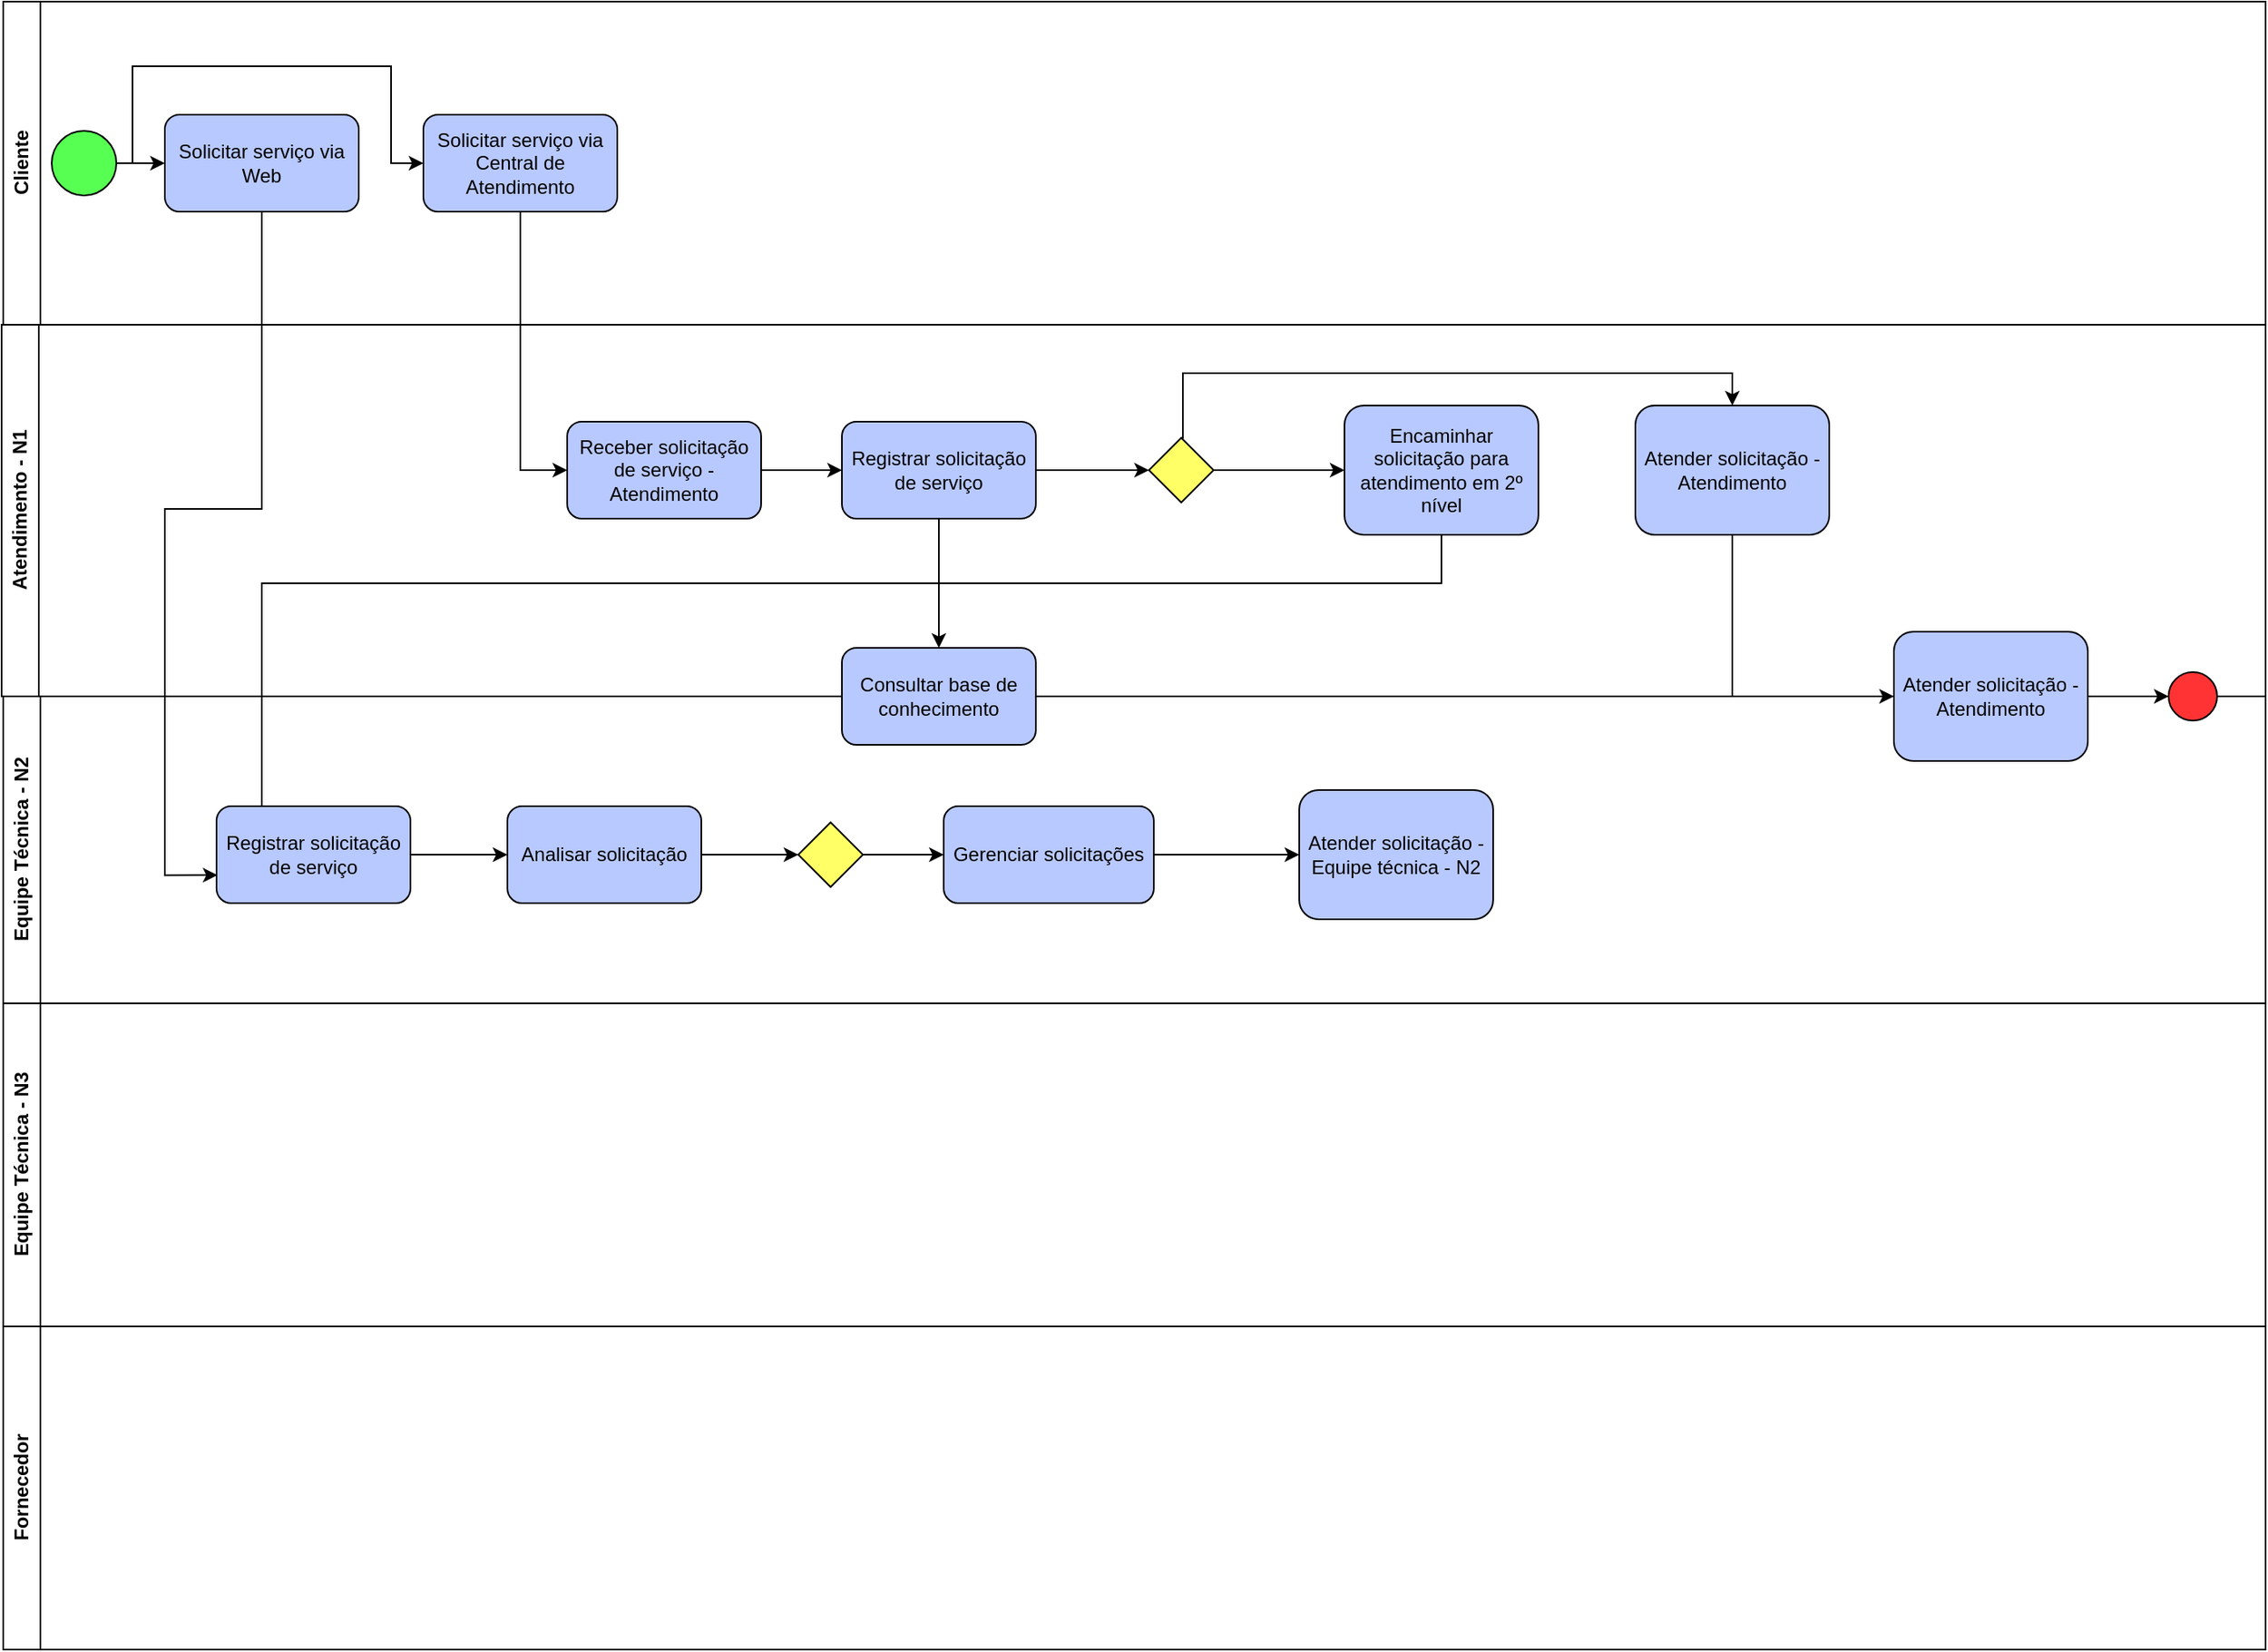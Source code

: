<mxfile version="22.1.1" type="device">
  <diagram name="Página-1" id="bpvRA7cdBOYFnKxdJfXn">
    <mxGraphModel dx="2184" dy="2125" grid="1" gridSize="10" guides="1" tooltips="1" connect="1" arrows="1" fold="1" page="1" pageScale="1" pageWidth="827" pageHeight="1169" math="0" shadow="0">
      <root>
        <mxCell id="0" />
        <mxCell id="1" parent="0" />
        <mxCell id="tCdmHBLCtuYw4xvbm4xi-1" value="Equipe Técnica - N2" style="swimlane;horizontal=0;whiteSpace=wrap;html=1;" vertex="1" parent="1">
          <mxGeometry x="10" y="40" width="1400" height="190" as="geometry">
            <mxRectangle x="10" y="20" width="40" height="50" as="alternateBounds" />
          </mxGeometry>
        </mxCell>
        <mxCell id="tCdmHBLCtuYw4xvbm4xi-40" style="edgeStyle=orthogonalEdgeStyle;rounded=0;orthogonalLoop=1;jettySize=auto;html=1;exitX=1;exitY=0.5;exitDx=0;exitDy=0;" edge="1" parent="tCdmHBLCtuYw4xvbm4xi-1" source="tCdmHBLCtuYw4xvbm4xi-37" target="tCdmHBLCtuYw4xvbm4xi-39">
          <mxGeometry relative="1" as="geometry" />
        </mxCell>
        <mxCell id="tCdmHBLCtuYw4xvbm4xi-37" value="Analisar solicitação" style="rounded=1;whiteSpace=wrap;html=1;fillColor=#b8c9ff;" vertex="1" parent="tCdmHBLCtuYw4xvbm4xi-1">
          <mxGeometry x="312" y="68" width="120" height="60" as="geometry" />
        </mxCell>
        <mxCell id="tCdmHBLCtuYw4xvbm4xi-43" value="" style="edgeStyle=orthogonalEdgeStyle;rounded=0;orthogonalLoop=1;jettySize=auto;html=1;" edge="1" parent="tCdmHBLCtuYw4xvbm4xi-1" source="tCdmHBLCtuYw4xvbm4xi-39" target="tCdmHBLCtuYw4xvbm4xi-41">
          <mxGeometry relative="1" as="geometry" />
        </mxCell>
        <mxCell id="tCdmHBLCtuYw4xvbm4xi-39" value="" style="rhombus;whiteSpace=wrap;html=1;fillColor=#FFFF66;" vertex="1" parent="tCdmHBLCtuYw4xvbm4xi-1">
          <mxGeometry x="492" y="78" width="40" height="40" as="geometry" />
        </mxCell>
        <mxCell id="tCdmHBLCtuYw4xvbm4xi-44" value="" style="edgeStyle=orthogonalEdgeStyle;rounded=0;orthogonalLoop=1;jettySize=auto;html=1;" edge="1" parent="tCdmHBLCtuYw4xvbm4xi-1" source="tCdmHBLCtuYw4xvbm4xi-41" target="tCdmHBLCtuYw4xvbm4xi-42">
          <mxGeometry relative="1" as="geometry" />
        </mxCell>
        <mxCell id="tCdmHBLCtuYw4xvbm4xi-41" value="Gerenciar solicitações" style="rounded=1;whiteSpace=wrap;html=1;fillColor=#b8c9ff;" vertex="1" parent="tCdmHBLCtuYw4xvbm4xi-1">
          <mxGeometry x="582" y="68" width="130" height="60" as="geometry" />
        </mxCell>
        <mxCell id="tCdmHBLCtuYw4xvbm4xi-42" value="Atender solicitação - Equipe técnica - N2" style="rounded=1;whiteSpace=wrap;html=1;fillColor=#b8c9ff;" vertex="1" parent="tCdmHBLCtuYw4xvbm4xi-1">
          <mxGeometry x="802" y="58" width="120" height="80" as="geometry" />
        </mxCell>
        <mxCell id="tCdmHBLCtuYw4xvbm4xi-45" style="edgeStyle=orthogonalEdgeStyle;rounded=0;orthogonalLoop=1;jettySize=auto;html=1;exitX=0.5;exitY=1;exitDx=0;exitDy=0;entryX=0;entryY=0.25;entryDx=0;entryDy=0;" edge="1" parent="tCdmHBLCtuYw4xvbm4xi-1" source="tCdmHBLCtuYw4xvbm4xi-23">
          <mxGeometry relative="1" as="geometry">
            <mxPoint x="918" y="-70" as="sourcePoint" />
            <mxPoint x="160" y="113" as="targetPoint" />
            <Array as="points">
              <mxPoint x="890" y="-70" />
              <mxPoint x="160" y="-70" />
            </Array>
          </mxGeometry>
        </mxCell>
        <mxCell id="tCdmHBLCtuYw4xvbm4xi-3" value="Atendimento - N1" style="swimlane;horizontal=0;whiteSpace=wrap;html=1;startSize=23;" vertex="1" parent="1">
          <mxGeometry x="9" y="-190" width="1401" height="230" as="geometry" />
        </mxCell>
        <mxCell id="tCdmHBLCtuYw4xvbm4xi-19" style="edgeStyle=orthogonalEdgeStyle;rounded=0;orthogonalLoop=1;jettySize=auto;html=1;exitX=1;exitY=0.5;exitDx=0;exitDy=0;entryX=0;entryY=0.5;entryDx=0;entryDy=0;" edge="1" parent="tCdmHBLCtuYw4xvbm4xi-3" source="tCdmHBLCtuYw4xvbm4xi-13" target="tCdmHBLCtuYw4xvbm4xi-18">
          <mxGeometry relative="1" as="geometry" />
        </mxCell>
        <mxCell id="tCdmHBLCtuYw4xvbm4xi-13" value="Receber solicitação de serviço - Atendimento" style="rounded=1;whiteSpace=wrap;html=1;fillColor=#b8c9ff;" vertex="1" parent="tCdmHBLCtuYw4xvbm4xi-3">
          <mxGeometry x="350" y="60" width="120" height="60" as="geometry" />
        </mxCell>
        <mxCell id="tCdmHBLCtuYw4xvbm4xi-30" style="edgeStyle=orthogonalEdgeStyle;rounded=0;orthogonalLoop=1;jettySize=auto;html=1;exitX=1;exitY=0.5;exitDx=0;exitDy=0;entryX=0;entryY=0.5;entryDx=0;entryDy=0;" edge="1" parent="tCdmHBLCtuYw4xvbm4xi-3" source="tCdmHBLCtuYw4xvbm4xi-18" target="tCdmHBLCtuYw4xvbm4xi-22">
          <mxGeometry relative="1" as="geometry" />
        </mxCell>
        <mxCell id="tCdmHBLCtuYw4xvbm4xi-18" value="Registrar solicitação de serviço" style="rounded=1;whiteSpace=wrap;html=1;fillColor=#b8c9ff;" vertex="1" parent="tCdmHBLCtuYw4xvbm4xi-3">
          <mxGeometry x="520" y="60" width="120" height="60" as="geometry" />
        </mxCell>
        <mxCell id="tCdmHBLCtuYw4xvbm4xi-22" value="" style="rhombus;whiteSpace=wrap;html=1;fillColor=#FFFF66;" vertex="1" parent="tCdmHBLCtuYw4xvbm4xi-3">
          <mxGeometry x="710" y="70" width="40" height="40" as="geometry" />
        </mxCell>
        <mxCell id="tCdmHBLCtuYw4xvbm4xi-21" value="Consultar base de conhecimento" style="rounded=1;whiteSpace=wrap;html=1;fillColor=#b8c9ff;" vertex="1" parent="tCdmHBLCtuYw4xvbm4xi-3">
          <mxGeometry x="520" y="200" width="120" height="60" as="geometry" />
        </mxCell>
        <mxCell id="tCdmHBLCtuYw4xvbm4xi-35" style="edgeStyle=orthogonalEdgeStyle;rounded=0;orthogonalLoop=1;jettySize=auto;html=1;exitX=0.5;exitY=1;exitDx=0;exitDy=0;entryX=0.5;entryY=0;entryDx=0;entryDy=0;" edge="1" parent="tCdmHBLCtuYw4xvbm4xi-3" source="tCdmHBLCtuYw4xvbm4xi-18" target="tCdmHBLCtuYw4xvbm4xi-21">
          <mxGeometry relative="1" as="geometry" />
        </mxCell>
        <mxCell id="tCdmHBLCtuYw4xvbm4xi-4" value="Cliente" style="swimlane;horizontal=0;whiteSpace=wrap;html=1;" vertex="1" parent="1">
          <mxGeometry x="10" y="-390" width="1400" height="200" as="geometry" />
        </mxCell>
        <mxCell id="tCdmHBLCtuYw4xvbm4xi-14" style="edgeStyle=orthogonalEdgeStyle;rounded=0;orthogonalLoop=1;jettySize=auto;html=1;exitX=1;exitY=0.5;exitDx=0;exitDy=0;entryX=0;entryY=0.5;entryDx=0;entryDy=0;" edge="1" parent="tCdmHBLCtuYw4xvbm4xi-4" source="tCdmHBLCtuYw4xvbm4xi-8" target="tCdmHBLCtuYw4xvbm4xi-9">
          <mxGeometry relative="1" as="geometry" />
        </mxCell>
        <mxCell id="tCdmHBLCtuYw4xvbm4xi-15" style="edgeStyle=orthogonalEdgeStyle;rounded=0;orthogonalLoop=1;jettySize=auto;html=1;exitX=1;exitY=0.5;exitDx=0;exitDy=0;entryX=0;entryY=0.5;entryDx=0;entryDy=0;" edge="1" parent="tCdmHBLCtuYw4xvbm4xi-4" source="tCdmHBLCtuYw4xvbm4xi-8" target="tCdmHBLCtuYw4xvbm4xi-10">
          <mxGeometry relative="1" as="geometry">
            <Array as="points">
              <mxPoint x="80" y="100" />
              <mxPoint x="80" y="40" />
              <mxPoint x="240" y="40" />
              <mxPoint x="240" y="100" />
            </Array>
          </mxGeometry>
        </mxCell>
        <mxCell id="tCdmHBLCtuYw4xvbm4xi-8" value="" style="ellipse;whiteSpace=wrap;html=1;aspect=fixed;fillColor=#57FF52;strokeColor=#000000;" vertex="1" parent="tCdmHBLCtuYw4xvbm4xi-4">
          <mxGeometry x="30" y="80" width="40" height="40" as="geometry" />
        </mxCell>
        <mxCell id="tCdmHBLCtuYw4xvbm4xi-36" style="edgeStyle=orthogonalEdgeStyle;rounded=0;orthogonalLoop=1;jettySize=auto;html=1;exitX=0.5;exitY=1;exitDx=0;exitDy=0;entryX=0.005;entryY=0.711;entryDx=0;entryDy=0;entryPerimeter=0;" edge="1" parent="tCdmHBLCtuYw4xvbm4xi-4" source="tCdmHBLCtuYw4xvbm4xi-9" target="tCdmHBLCtuYw4xvbm4xi-20">
          <mxGeometry relative="1" as="geometry">
            <Array as="points">
              <mxPoint x="160" y="314" />
              <mxPoint x="100" y="314" />
              <mxPoint x="100" y="541" />
            </Array>
          </mxGeometry>
        </mxCell>
        <mxCell id="tCdmHBLCtuYw4xvbm4xi-9" value="Solicitar serviço via Web" style="rounded=1;whiteSpace=wrap;html=1;fillColor=#b8c9ff;" vertex="1" parent="tCdmHBLCtuYw4xvbm4xi-4">
          <mxGeometry x="100" y="70" width="120" height="60" as="geometry" />
        </mxCell>
        <mxCell id="tCdmHBLCtuYw4xvbm4xi-10" value="Solicitar serviço via Central de Atendimento" style="rounded=1;whiteSpace=wrap;html=1;fillColor=#b8c9ff;" vertex="1" parent="tCdmHBLCtuYw4xvbm4xi-4">
          <mxGeometry x="260" y="70" width="120" height="60" as="geometry" />
        </mxCell>
        <mxCell id="tCdmHBLCtuYw4xvbm4xi-20" value="Registrar solicitação de serviço" style="rounded=1;whiteSpace=wrap;html=1;fillColor=#b8c9ff;" vertex="1" parent="tCdmHBLCtuYw4xvbm4xi-4">
          <mxGeometry x="132" y="498" width="120" height="60" as="geometry" />
        </mxCell>
        <mxCell id="tCdmHBLCtuYw4xvbm4xi-2" value="Equipe Técnica - N3" style="swimlane;horizontal=0;whiteSpace=wrap;html=1;" vertex="1" parent="1">
          <mxGeometry x="10" y="230" width="1400" height="200" as="geometry" />
        </mxCell>
        <mxCell id="tCdmHBLCtuYw4xvbm4xi-5" value="Fornecedor" style="swimlane;horizontal=0;whiteSpace=wrap;html=1;" vertex="1" parent="1">
          <mxGeometry x="10" y="430" width="1400" height="200" as="geometry" />
        </mxCell>
        <mxCell id="tCdmHBLCtuYw4xvbm4xi-16" style="edgeStyle=orthogonalEdgeStyle;rounded=0;orthogonalLoop=1;jettySize=auto;html=1;exitX=0.5;exitY=1;exitDx=0;exitDy=0;entryX=0;entryY=0.5;entryDx=0;entryDy=0;" edge="1" parent="1" source="tCdmHBLCtuYw4xvbm4xi-10" target="tCdmHBLCtuYw4xvbm4xi-13">
          <mxGeometry relative="1" as="geometry" />
        </mxCell>
        <mxCell id="tCdmHBLCtuYw4xvbm4xi-23" value="Encaminhar solicitação para atendimento em 2º nível" style="rounded=1;whiteSpace=wrap;html=1;fillColor=#b8c9ff;" vertex="1" parent="1">
          <mxGeometry x="840" y="-140" width="120" height="80" as="geometry" />
        </mxCell>
        <mxCell id="tCdmHBLCtuYw4xvbm4xi-25" style="edgeStyle=orthogonalEdgeStyle;rounded=0;orthogonalLoop=1;jettySize=auto;html=1;exitX=1;exitY=0.5;exitDx=0;exitDy=0;" edge="1" parent="1" source="tCdmHBLCtuYw4xvbm4xi-22" target="tCdmHBLCtuYw4xvbm4xi-23">
          <mxGeometry relative="1" as="geometry" />
        </mxCell>
        <mxCell id="tCdmHBLCtuYw4xvbm4xi-34" style="edgeStyle=orthogonalEdgeStyle;rounded=0;orthogonalLoop=1;jettySize=auto;html=1;exitX=0.5;exitY=1;exitDx=0;exitDy=0;entryX=0;entryY=0.5;entryDx=0;entryDy=0;" edge="1" parent="1" source="tCdmHBLCtuYw4xvbm4xi-26" target="tCdmHBLCtuYw4xvbm4xi-31">
          <mxGeometry relative="1" as="geometry" />
        </mxCell>
        <mxCell id="tCdmHBLCtuYw4xvbm4xi-26" value="Atender solicitação - Atendimento" style="rounded=1;whiteSpace=wrap;html=1;fillColor=#b8c9ff;" vertex="1" parent="1">
          <mxGeometry x="1020" y="-140" width="120" height="80" as="geometry" />
        </mxCell>
        <mxCell id="tCdmHBLCtuYw4xvbm4xi-27" style="edgeStyle=orthogonalEdgeStyle;rounded=0;orthogonalLoop=1;jettySize=auto;html=1;entryX=0.5;entryY=0;entryDx=0;entryDy=0;exitX=0.5;exitY=0;exitDx=0;exitDy=0;" edge="1" parent="1" source="tCdmHBLCtuYw4xvbm4xi-22" target="tCdmHBLCtuYw4xvbm4xi-26">
          <mxGeometry relative="1" as="geometry">
            <mxPoint x="730" y="-130" as="sourcePoint" />
            <Array as="points">
              <mxPoint x="740" y="-160" />
              <mxPoint x="1080" y="-160" />
            </Array>
          </mxGeometry>
        </mxCell>
        <mxCell id="tCdmHBLCtuYw4xvbm4xi-32" style="edgeStyle=orthogonalEdgeStyle;rounded=0;orthogonalLoop=1;jettySize=auto;html=1;exitX=1;exitY=0.5;exitDx=0;exitDy=0;" edge="1" parent="1" source="tCdmHBLCtuYw4xvbm4xi-31" target="tCdmHBLCtuYw4xvbm4xi-7">
          <mxGeometry relative="1" as="geometry" />
        </mxCell>
        <mxCell id="tCdmHBLCtuYw4xvbm4xi-31" value="Atender solicitação - Atendimento" style="rounded=1;whiteSpace=wrap;html=1;fillColor=#b8c9ff;" vertex="1" parent="1">
          <mxGeometry x="1180" width="120" height="80" as="geometry" />
        </mxCell>
        <mxCell id="tCdmHBLCtuYw4xvbm4xi-7" value="" style="ellipse;whiteSpace=wrap;html=1;aspect=fixed;fillColor=#FF3333;strokeColor=#000000;" vertex="1" parent="1">
          <mxGeometry x="1350" y="25" width="30" height="30" as="geometry" />
        </mxCell>
        <mxCell id="tCdmHBLCtuYw4xvbm4xi-38" style="edgeStyle=orthogonalEdgeStyle;rounded=0;orthogonalLoop=1;jettySize=auto;html=1;exitX=1;exitY=0.5;exitDx=0;exitDy=0;" edge="1" parent="1" source="tCdmHBLCtuYw4xvbm4xi-20" target="tCdmHBLCtuYw4xvbm4xi-37">
          <mxGeometry relative="1" as="geometry" />
        </mxCell>
      </root>
    </mxGraphModel>
  </diagram>
</mxfile>
